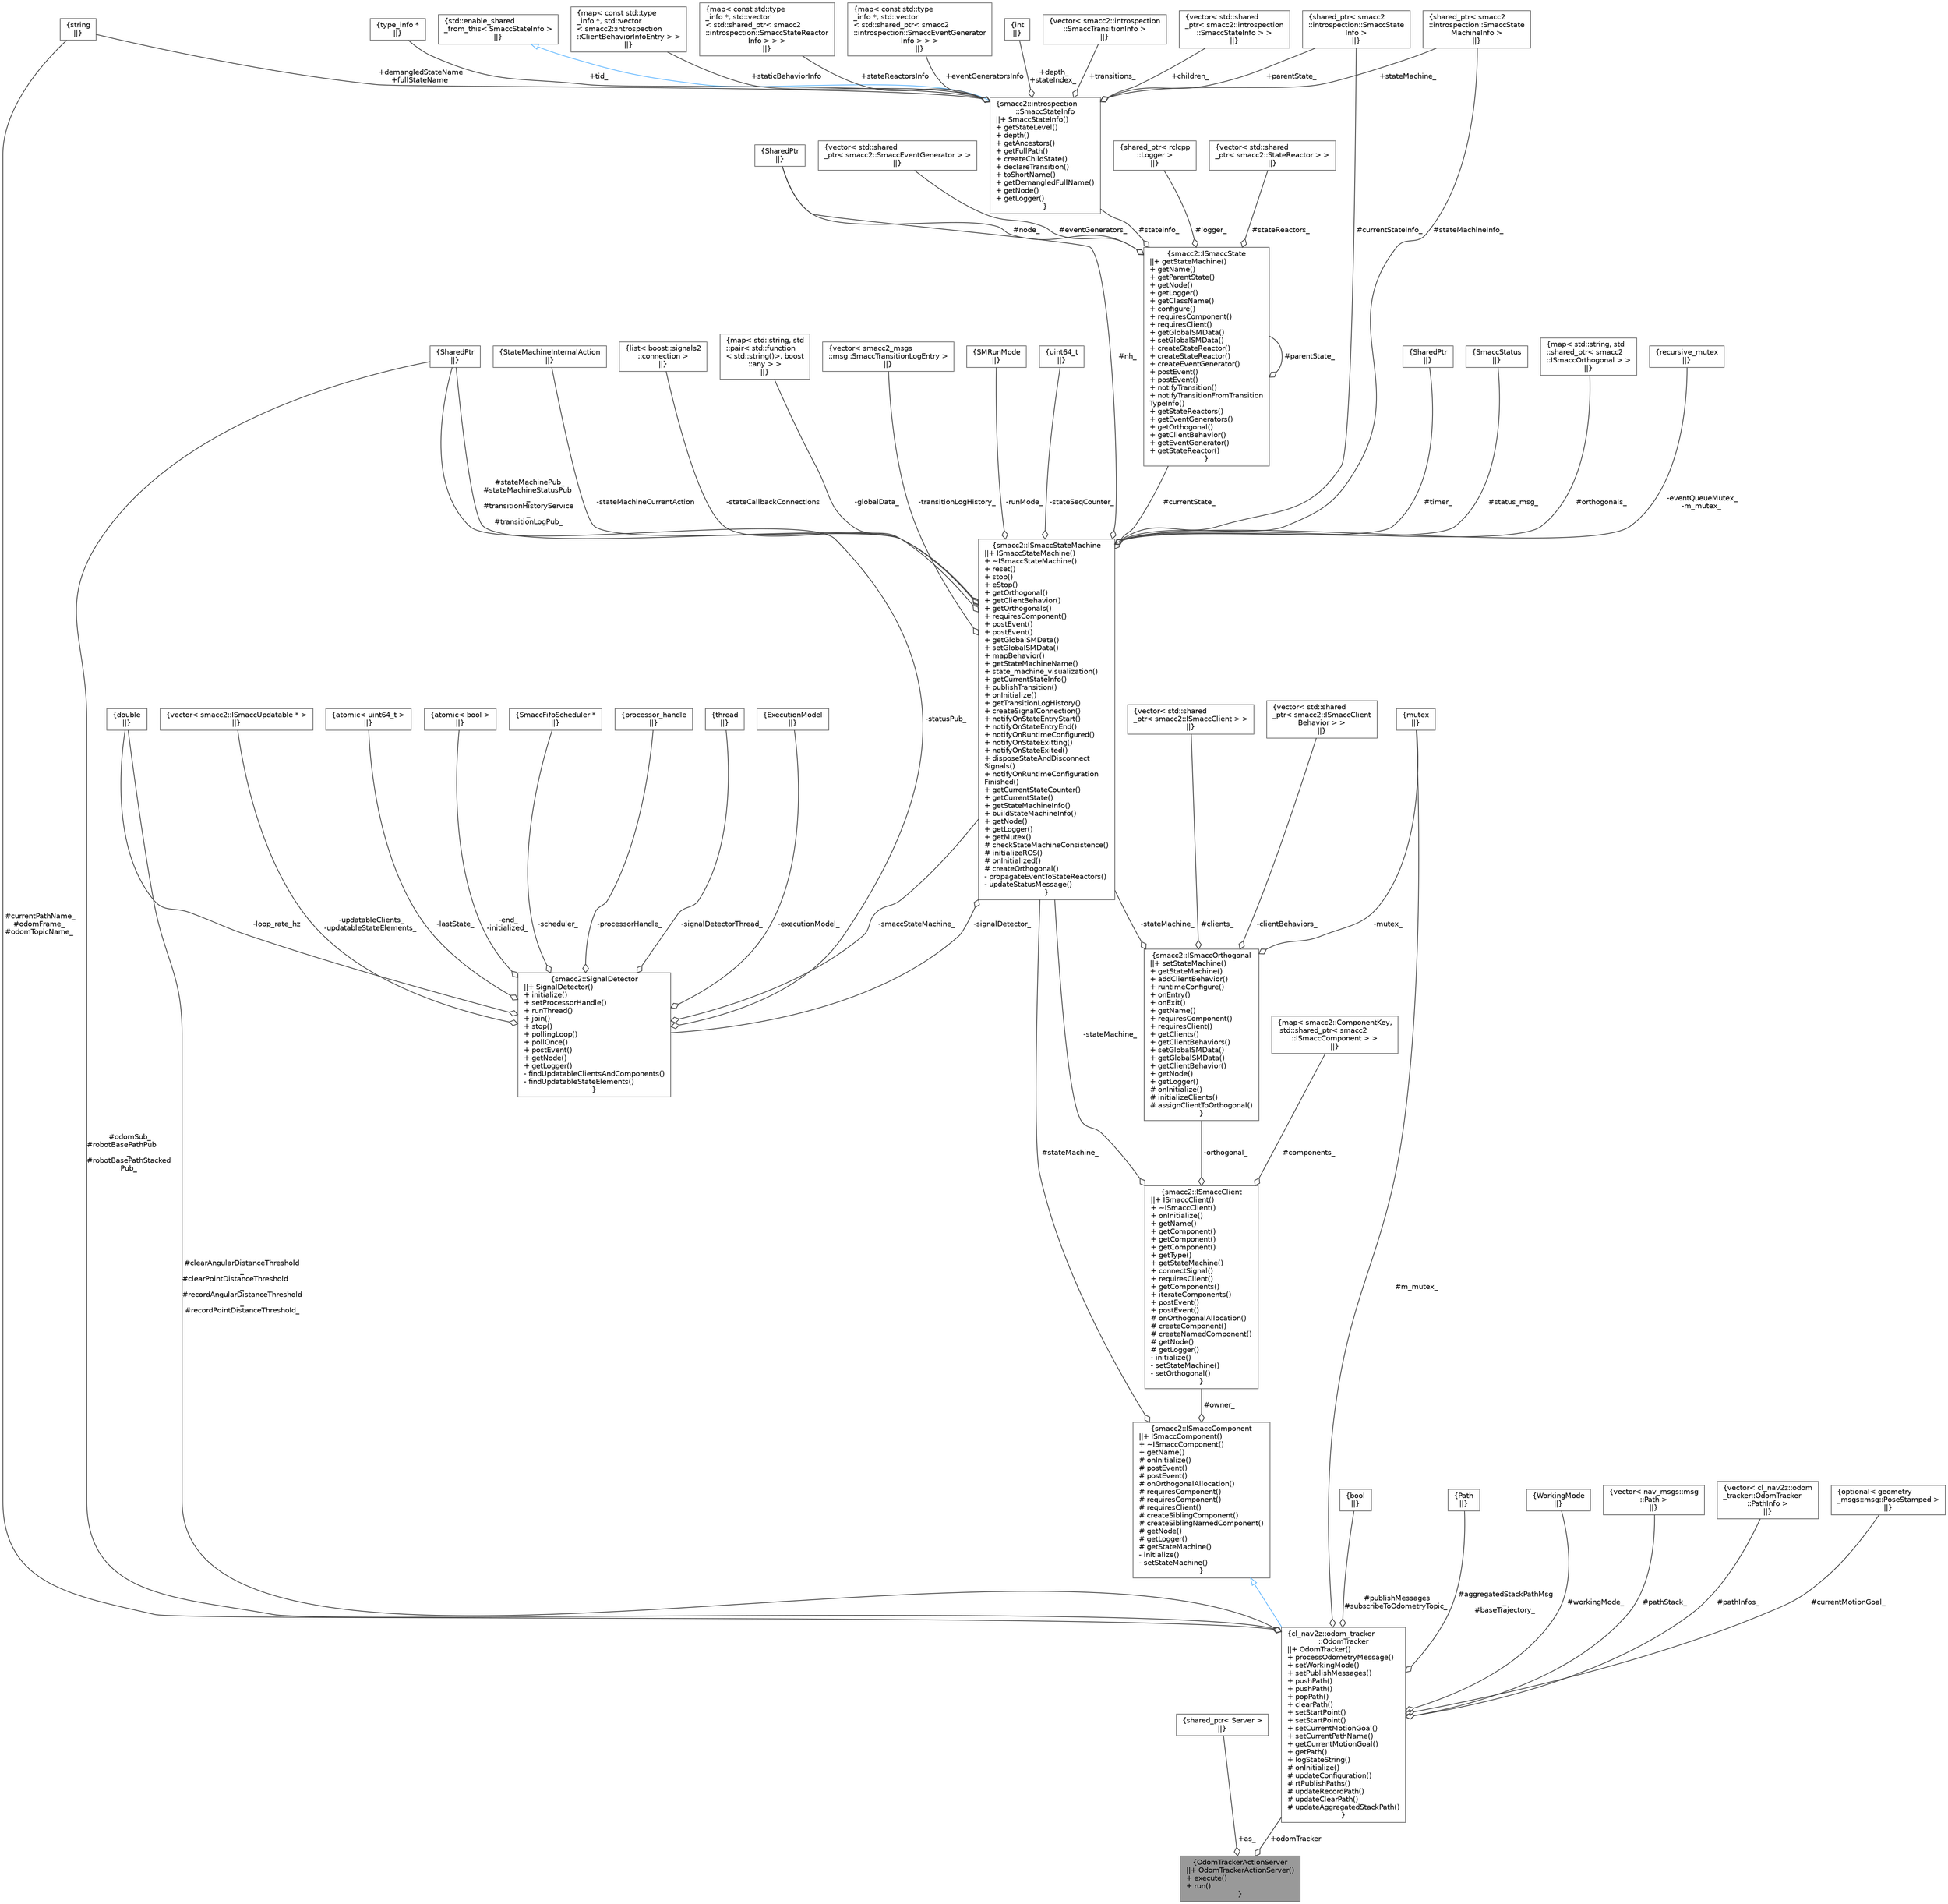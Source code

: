 digraph "OdomTrackerActionServer"
{
 // LATEX_PDF_SIZE
  bgcolor="transparent";
  edge [fontname=Helvetica,fontsize=10,labelfontname=Helvetica,labelfontsize=10];
  node [fontname=Helvetica,fontsize=10,shape=box,height=0.2,width=0.4];
  Node1 [label="{OdomTrackerActionServer\n||+ OdomTrackerActionServer()\l+ execute()\l+ run()\l}",height=0.2,width=0.4,color="gray40", fillcolor="grey60", style="filled", fontcolor="black",tooltip=" "];
  Node2 -> Node1 [color="grey25",style="solid",label=" +as_" ,arrowhead="odiamond"];
  Node2 [label="{shared_ptr\< Server \>\n||}",height=0.2,width=0.4,color="gray40", fillcolor="white", style="filled",tooltip=" "];
  Node3 -> Node1 [color="grey25",style="solid",label=" +odomTracker" ,arrowhead="odiamond"];
  Node3 [label="{cl_nav2z::odom_tracker\l::OdomTracker\n||+ OdomTracker()\l+ processOdometryMessage()\l+ setWorkingMode()\l+ setPublishMessages()\l+ pushPath()\l+ pushPath()\l+ popPath()\l+ clearPath()\l+ setStartPoint()\l+ setStartPoint()\l+ setCurrentMotionGoal()\l+ setCurrentPathName()\l+ getCurrentMotionGoal()\l+ getPath()\l+ logStateString()\l# onInitialize()\l# updateConfiguration()\l# rtPublishPaths()\l# updateRecordPath()\l# updateClearPath()\l# updateAggregatedStackPath()\l}",height=0.2,width=0.4,color="gray40", fillcolor="white", style="filled",URL="$classcl__nav2z_1_1odom__tracker_1_1OdomTracker.html",tooltip=" "];
  Node4 -> Node3 [dir="back",color="steelblue1",style="solid",arrowtail="onormal"];
  Node4 [label="{smacc2::ISmaccComponent\n||+ ISmaccComponent()\l+ ~ISmaccComponent()\l+ getName()\l# onInitialize()\l# postEvent()\l# postEvent()\l# onOrthogonalAllocation()\l# requiresComponent()\l# requiresComponent()\l# requiresClient()\l# createSiblingComponent()\l# createSiblingNamedComponent()\l# getNode()\l# getLogger()\l# getStateMachine()\l- initialize()\l- setStateMachine()\l}",height=0.2,width=0.4,color="gray40", fillcolor="white", style="filled",URL="$classsmacc2_1_1ISmaccComponent.html",tooltip=" "];
  Node5 -> Node4 [color="grey25",style="solid",label=" #stateMachine_" ,arrowhead="odiamond"];
  Node5 [label="{smacc2::ISmaccStateMachine\n||+ ISmaccStateMachine()\l+ ~ISmaccStateMachine()\l+ reset()\l+ stop()\l+ eStop()\l+ getOrthogonal()\l+ getClientBehavior()\l+ getOrthogonals()\l+ requiresComponent()\l+ postEvent()\l+ postEvent()\l+ getGlobalSMData()\l+ setGlobalSMData()\l+ mapBehavior()\l+ getStateMachineName()\l+ state_machine_visualization()\l+ getCurrentStateInfo()\l+ publishTransition()\l+ onInitialize()\l+ getTransitionLogHistory()\l+ createSignalConnection()\l+ notifyOnStateEntryStart()\l+ notifyOnStateEntryEnd()\l+ notifyOnRuntimeConfigured()\l+ notifyOnStateExitting()\l+ notifyOnStateExited()\l+ disposeStateAndDisconnect\lSignals()\l+ notifyOnRuntimeConfiguration\lFinished()\l+ getCurrentStateCounter()\l+ getCurrentState()\l+ getStateMachineInfo()\l+ buildStateMachineInfo()\l+ getNode()\l+ getLogger()\l+ getMutex()\l# checkStateMachineConsistence()\l# initializeROS()\l# onInitialized()\l# createOrthogonal()\l- propagateEventToStateReactors()\l- updateStatusMessage()\l}",height=0.2,width=0.4,color="gray40", fillcolor="white", style="filled",URL="$classsmacc2_1_1ISmaccStateMachine.html",tooltip=" "];
  Node6 -> Node5 [color="grey25",style="solid",label=" #nh_" ,arrowhead="odiamond"];
  Node6 [label="{SharedPtr\n||}",height=0.2,width=0.4,color="gray40", fillcolor="white", style="filled",tooltip=" "];
  Node7 -> Node5 [color="grey25",style="solid",label=" #timer_" ,arrowhead="odiamond"];
  Node7 [label="{SharedPtr\n||}",height=0.2,width=0.4,color="gray40", fillcolor="white", style="filled",tooltip=" "];
  Node8 -> Node5 [color="grey25",style="solid",label=" #stateMachinePub_\n#stateMachineStatusPub\l_\n#transitionHistoryService\l_\n#transitionLogPub_" ,arrowhead="odiamond"];
  Node8 [label="{SharedPtr\n||}",height=0.2,width=0.4,color="gray40", fillcolor="white", style="filled",tooltip=" "];
  Node9 -> Node5 [color="grey25",style="solid",label=" #currentState_" ,arrowhead="odiamond"];
  Node9 [label="{smacc2::ISmaccState\n||+ getStateMachine()\l+ getName()\l+ getParentState()\l+ getNode()\l+ getLogger()\l+ getClassName()\l+ configure()\l+ requiresComponent()\l+ requiresClient()\l+ getGlobalSMData()\l+ setGlobalSMData()\l+ createStateReactor()\l+ createStateReactor()\l+ createEventGenerator()\l+ postEvent()\l+ postEvent()\l+ notifyTransition()\l+ notifyTransitionFromTransition\lTypeInfo()\l+ getStateReactors()\l+ getEventGenerators()\l+ getOrthogonal()\l+ getClientBehavior()\l+ getEventGenerator()\l+ getStateReactor()\l}",height=0.2,width=0.4,color="gray40", fillcolor="white", style="filled",URL="$classsmacc2_1_1ISmaccState.html",tooltip=" "];
  Node6 -> Node9 [color="grey25",style="solid",label=" #node_" ,arrowhead="odiamond"];
  Node10 -> Node9 [color="grey25",style="solid",label=" #logger_" ,arrowhead="odiamond"];
  Node10 [label="{shared_ptr\< rclcpp\l::Logger \>\n||}",height=0.2,width=0.4,color="gray40", fillcolor="white", style="filled",tooltip=" "];
  Node11 -> Node9 [color="grey25",style="solid",label=" #stateReactors_" ,arrowhead="odiamond"];
  Node11 [label="{vector\< std::shared\l_ptr\< smacc2::StateReactor \> \>\n||}",height=0.2,width=0.4,color="gray40", fillcolor="white", style="filled",tooltip=" "];
  Node12 -> Node9 [color="grey25",style="solid",label=" #eventGenerators_" ,arrowhead="odiamond"];
  Node12 [label="{vector\< std::shared\l_ptr\< smacc2::SmaccEventGenerator \> \>\n||}",height=0.2,width=0.4,color="gray40", fillcolor="white", style="filled",tooltip=" "];
  Node9 -> Node9 [color="grey25",style="solid",label=" #parentState_" ,arrowhead="odiamond"];
  Node13 -> Node9 [color="grey25",style="solid",label=" #stateInfo_" ,arrowhead="odiamond"];
  Node13 [label="{smacc2::introspection\l::SmaccStateInfo\n||+ SmaccStateInfo()\l+ getStateLevel()\l+ depth()\l+ getAncestors()\l+ getFullPath()\l+ createChildState()\l+ declareTransition()\l+ toShortName()\l+ getDemangledFullName()\l+ getNode()\l+ getLogger()\l}",height=0.2,width=0.4,color="gray40", fillcolor="white", style="filled",URL="$classsmacc2_1_1introspection_1_1SmaccStateInfo.html",tooltip=" "];
  Node14 -> Node13 [dir="back",color="steelblue1",style="solid",arrowtail="onormal"];
  Node14 [label="{std::enable_shared\l_from_this\< SmaccStateInfo \>\n||}",height=0.2,width=0.4,color="gray40", fillcolor="white", style="filled",tooltip=" "];
  Node15 -> Node13 [color="grey25",style="solid",label=" +staticBehaviorInfo" ,arrowhead="odiamond"];
  Node15 [label="{map\< const std::type\l_info *, std::vector\l\< smacc2::introspection\l::ClientBehaviorInfoEntry \> \>\n||}",height=0.2,width=0.4,color="gray40", fillcolor="white", style="filled",tooltip=" "];
  Node16 -> Node13 [color="grey25",style="solid",label=" +stateReactorsInfo" ,arrowhead="odiamond"];
  Node16 [label="{map\< const std::type\l_info *, std::vector\l\< std::shared_ptr\< smacc2\l::introspection::SmaccStateReactor\lInfo \> \> \>\n||}",height=0.2,width=0.4,color="gray40", fillcolor="white", style="filled",tooltip=" "];
  Node17 -> Node13 [color="grey25",style="solid",label=" +eventGeneratorsInfo" ,arrowhead="odiamond"];
  Node17 [label="{map\< const std::type\l_info *, std::vector\l\< std::shared_ptr\< smacc2\l::introspection::SmaccEventGenerator\lInfo \> \> \>\n||}",height=0.2,width=0.4,color="gray40", fillcolor="white", style="filled",tooltip=" "];
  Node18 -> Node13 [color="grey25",style="solid",label=" +depth_\n+stateIndex_" ,arrowhead="odiamond"];
  Node18 [label="{int\n||}",height=0.2,width=0.4,color="gray40", fillcolor="white", style="filled",tooltip=" "];
  Node19 -> Node13 [color="grey25",style="solid",label=" +demangledStateName\n+fullStateName" ,arrowhead="odiamond"];
  Node19 [label="{string\n||}",height=0.2,width=0.4,color="gray40", fillcolor="white", style="filled",tooltip=" "];
  Node20 -> Node13 [color="grey25",style="solid",label=" +stateMachine_" ,arrowhead="odiamond"];
  Node20 [label="{shared_ptr\< smacc2\l::introspection::SmaccState\lMachineInfo \>\n||}",height=0.2,width=0.4,color="gray40", fillcolor="white", style="filled",tooltip=" "];
  Node21 -> Node13 [color="grey25",style="solid",label=" +parentState_" ,arrowhead="odiamond"];
  Node21 [label="{shared_ptr\< smacc2\l::introspection::SmaccState\lInfo \>\n||}",height=0.2,width=0.4,color="gray40", fillcolor="white", style="filled",tooltip=" "];
  Node22 -> Node13 [color="grey25",style="solid",label=" +transitions_" ,arrowhead="odiamond"];
  Node22 [label="{vector\< smacc2::introspection\l::SmaccTransitionInfo \>\n||}",height=0.2,width=0.4,color="gray40", fillcolor="white", style="filled",tooltip=" "];
  Node23 -> Node13 [color="grey25",style="solid",label=" +children_" ,arrowhead="odiamond"];
  Node23 [label="{vector\< std::shared\l_ptr\< smacc2::introspection\l::SmaccStateInfo \> \>\n||}",height=0.2,width=0.4,color="gray40", fillcolor="white", style="filled",tooltip=" "];
  Node24 -> Node13 [color="grey25",style="solid",label=" +tid_" ,arrowhead="odiamond"];
  Node24 [label="{type_info *\n||}",height=0.2,width=0.4,color="gray40", fillcolor="white", style="filled",tooltip=" "];
  Node21 -> Node5 [color="grey25",style="solid",label=" #currentStateInfo_" ,arrowhead="odiamond"];
  Node25 -> Node5 [color="grey25",style="solid",label=" #status_msg_" ,arrowhead="odiamond"];
  Node25 [label="{SmaccStatus\n||}",height=0.2,width=0.4,color="gray40", fillcolor="white", style="filled",tooltip=" "];
  Node26 -> Node5 [color="grey25",style="solid",label=" #orthogonals_" ,arrowhead="odiamond"];
  Node26 [label="{map\< std::string, std\l::shared_ptr\< smacc2\l::ISmaccOrthogonal \> \>\n||}",height=0.2,width=0.4,color="gray40", fillcolor="white", style="filled",tooltip=" "];
  Node20 -> Node5 [color="grey25",style="solid",label=" #stateMachineInfo_" ,arrowhead="odiamond"];
  Node27 -> Node5 [color="grey25",style="solid",label=" -eventQueueMutex_\n-m_mutex_" ,arrowhead="odiamond"];
  Node27 [label="{recursive_mutex\n||}",height=0.2,width=0.4,color="gray40", fillcolor="white", style="filled",tooltip=" "];
  Node28 -> Node5 [color="grey25",style="solid",label=" -stateMachineCurrentAction" ,arrowhead="odiamond"];
  Node28 [label="{StateMachineInternalAction\n||}",height=0.2,width=0.4,color="gray40", fillcolor="white", style="filled",tooltip=" "];
  Node29 -> Node5 [color="grey25",style="solid",label=" -stateCallbackConnections" ,arrowhead="odiamond"];
  Node29 [label="{list\< boost::signals2\l::connection \>\n||}",height=0.2,width=0.4,color="gray40", fillcolor="white", style="filled",tooltip=" "];
  Node30 -> Node5 [color="grey25",style="solid",label=" -globalData_" ,arrowhead="odiamond"];
  Node30 [label="{map\< std::string, std\l::pair\< std::function\l\< std::string()\>, boost\l::any \> \>\n||}",height=0.2,width=0.4,color="gray40", fillcolor="white", style="filled",tooltip=" "];
  Node31 -> Node5 [color="grey25",style="solid",label=" -transitionLogHistory_" ,arrowhead="odiamond"];
  Node31 [label="{vector\< smacc2_msgs\l::msg::SmaccTransitionLogEntry \>\n||}",height=0.2,width=0.4,color="gray40", fillcolor="white", style="filled",tooltip=" "];
  Node32 -> Node5 [color="grey25",style="solid",label=" -runMode_" ,arrowhead="odiamond"];
  Node32 [label="{SMRunMode\n||}",height=0.2,width=0.4,color="gray40", fillcolor="white", style="filled",tooltip=" "];
  Node33 -> Node5 [color="grey25",style="solid",label=" -signalDetector_" ,arrowhead="odiamond"];
  Node33 [label="{smacc2::SignalDetector\n||+ SignalDetector()\l+ initialize()\l+ setProcessorHandle()\l+ runThread()\l+ join()\l+ stop()\l+ pollingLoop()\l+ pollOnce()\l+ postEvent()\l+ getNode()\l+ getLogger()\l- findUpdatableClientsAndComponents()\l- findUpdatableStateElements()\l}",height=0.2,width=0.4,color="gray40", fillcolor="white", style="filled",URL="$classsmacc2_1_1SignalDetector.html",tooltip=" "];
  Node5 -> Node33 [color="grey25",style="solid",label=" -smaccStateMachine_" ,arrowhead="odiamond"];
  Node34 -> Node33 [color="grey25",style="solid",label=" -updatableClients_\n-updatableStateElements_" ,arrowhead="odiamond"];
  Node34 [label="{vector\< smacc2::ISmaccUpdatable * \>\n||}",height=0.2,width=0.4,color="gray40", fillcolor="white", style="filled",tooltip=" "];
  Node35 -> Node33 [color="grey25",style="solid",label=" -lastState_" ,arrowhead="odiamond"];
  Node35 [label="{atomic\< uint64_t \>\n||}",height=0.2,width=0.4,color="gray40", fillcolor="white", style="filled",tooltip=" "];
  Node36 -> Node33 [color="grey25",style="solid",label=" -loop_rate_hz" ,arrowhead="odiamond"];
  Node36 [label="{double\n||}",height=0.2,width=0.4,color="gray40", fillcolor="white", style="filled",tooltip=" "];
  Node37 -> Node33 [color="grey25",style="solid",label=" -end_\n-initialized_" ,arrowhead="odiamond"];
  Node37 [label="{atomic\< bool \>\n||}",height=0.2,width=0.4,color="gray40", fillcolor="white", style="filled",tooltip=" "];
  Node8 -> Node33 [color="grey25",style="solid",label=" -statusPub_" ,arrowhead="odiamond"];
  Node38 -> Node33 [color="grey25",style="solid",label=" -scheduler_" ,arrowhead="odiamond"];
  Node38 [label="{SmaccFifoScheduler *\n||}",height=0.2,width=0.4,color="gray40", fillcolor="white", style="filled",tooltip=" "];
  Node39 -> Node33 [color="grey25",style="solid",label=" -processorHandle_" ,arrowhead="odiamond"];
  Node39 [label="{processor_handle\n||}",height=0.2,width=0.4,color="gray40", fillcolor="white", style="filled",tooltip=" "];
  Node40 -> Node33 [color="grey25",style="solid",label=" -signalDetectorThread_" ,arrowhead="odiamond"];
  Node40 [label="{thread\n||}",height=0.2,width=0.4,color="gray40", fillcolor="white", style="filled",tooltip=" "];
  Node41 -> Node33 [color="grey25",style="solid",label=" -executionModel_" ,arrowhead="odiamond"];
  Node41 [label="{ExecutionModel\n||}",height=0.2,width=0.4,color="gray40", fillcolor="white", style="filled",tooltip=" "];
  Node42 -> Node5 [color="grey25",style="solid",label=" -stateSeqCounter_" ,arrowhead="odiamond"];
  Node42 [label="{uint64_t\n||}",height=0.2,width=0.4,color="gray40", fillcolor="white", style="filled",tooltip=" "];
  Node43 -> Node4 [color="grey25",style="solid",label=" #owner_" ,arrowhead="odiamond"];
  Node43 [label="{smacc2::ISmaccClient\n||+ ISmaccClient()\l+ ~ISmaccClient()\l+ onInitialize()\l+ getName()\l+ getComponent()\l+ getComponent()\l+ getComponent()\l+ getType()\l+ getStateMachine()\l+ connectSignal()\l+ requiresClient()\l+ getComponents()\l+ iterateComponents()\l+ postEvent()\l+ postEvent()\l# onOrthogonalAllocation()\l# createComponent()\l# createNamedComponent()\l# getNode()\l# getLogger()\l- initialize()\l- setStateMachine()\l- setOrthogonal()\l}",height=0.2,width=0.4,color="gray40", fillcolor="white", style="filled",URL="$classsmacc2_1_1ISmaccClient.html",tooltip=" "];
  Node44 -> Node43 [color="grey25",style="solid",label=" #components_" ,arrowhead="odiamond"];
  Node44 [label="{map\< smacc2::ComponentKey,\l std::shared_ptr\< smacc2\l::ISmaccComponent \> \>\n||}",height=0.2,width=0.4,color="gray40", fillcolor="white", style="filled",tooltip=" "];
  Node5 -> Node43 [color="grey25",style="solid",label=" -stateMachine_" ,arrowhead="odiamond"];
  Node45 -> Node43 [color="grey25",style="solid",label=" -orthogonal_" ,arrowhead="odiamond"];
  Node45 [label="{smacc2::ISmaccOrthogonal\n||+ setStateMachine()\l+ getStateMachine()\l+ addClientBehavior()\l+ runtimeConfigure()\l+ onEntry()\l+ onExit()\l+ getName()\l+ requiresComponent()\l+ requiresClient()\l+ getClients()\l+ getClientBehaviors()\l+ setGlobalSMData()\l+ getGlobalSMData()\l+ getClientBehavior()\l+ getNode()\l+ getLogger()\l# onInitialize()\l# initializeClients()\l# assignClientToOrthogonal()\l}",height=0.2,width=0.4,color="gray40", fillcolor="white", style="filled",URL="$classsmacc2_1_1ISmaccOrthogonal.html",tooltip=" "];
  Node46 -> Node45 [color="grey25",style="solid",label=" #clients_" ,arrowhead="odiamond"];
  Node46 [label="{vector\< std::shared\l_ptr\< smacc2::ISmaccClient \> \>\n||}",height=0.2,width=0.4,color="gray40", fillcolor="white", style="filled",tooltip=" "];
  Node5 -> Node45 [color="grey25",style="solid",label=" -stateMachine_" ,arrowhead="odiamond"];
  Node47 -> Node45 [color="grey25",style="solid",label=" -clientBehaviors_" ,arrowhead="odiamond"];
  Node47 [label="{vector\< std::shared\l_ptr\< smacc2::ISmaccClient\lBehavior \> \>\n||}",height=0.2,width=0.4,color="gray40", fillcolor="white", style="filled",tooltip=" "];
  Node48 -> Node45 [color="grey25",style="solid",label=" -mutex_" ,arrowhead="odiamond"];
  Node48 [label="{mutex\n||}",height=0.2,width=0.4,color="gray40", fillcolor="white", style="filled",tooltip=" "];
  Node8 -> Node3 [color="grey25",style="solid",label=" #odomSub_\n#robotBasePathPub\l_\n#robotBasePathStacked\lPub_" ,arrowhead="odiamond"];
  Node36 -> Node3 [color="grey25",style="solid",label=" #clearAngularDistanceThreshold\l_\n#clearPointDistanceThreshold\l_\n#recordAngularDistanceThreshold\l_\n#recordPointDistanceThreshold_" ,arrowhead="odiamond"];
  Node19 -> Node3 [color="grey25",style="solid",label=" #currentPathName_\n#odomFrame_\n#odomTopicName_" ,arrowhead="odiamond"];
  Node49 -> Node3 [color="grey25",style="solid",label=" #publishMessages\n#subscribeToOdometryTopic_" ,arrowhead="odiamond"];
  Node49 [label="{bool\n||}",height=0.2,width=0.4,color="gray40", fillcolor="white", style="filled",URL="$classbool.html",tooltip=" "];
  Node50 -> Node3 [color="grey25",style="solid",label=" #aggregatedStackPathMsg\l_\n#baseTrajectory_" ,arrowhead="odiamond"];
  Node50 [label="{Path\n||}",height=0.2,width=0.4,color="gray40", fillcolor="white", style="filled",tooltip=" "];
  Node51 -> Node3 [color="grey25",style="solid",label=" #workingMode_" ,arrowhead="odiamond"];
  Node51 [label="{WorkingMode\n||}",height=0.2,width=0.4,color="gray40", fillcolor="white", style="filled",tooltip=" "];
  Node52 -> Node3 [color="grey25",style="solid",label=" #pathStack_" ,arrowhead="odiamond"];
  Node52 [label="{vector\< nav_msgs::msg\l::Path \>\n||}",height=0.2,width=0.4,color="gray40", fillcolor="white", style="filled",tooltip=" "];
  Node53 -> Node3 [color="grey25",style="solid",label=" #pathInfos_" ,arrowhead="odiamond"];
  Node53 [label="{vector\< cl_nav2z::odom\l_tracker::OdomTracker\l::PathInfo \>\n||}",height=0.2,width=0.4,color="gray40", fillcolor="white", style="filled",tooltip=" "];
  Node54 -> Node3 [color="grey25",style="solid",label=" #currentMotionGoal_" ,arrowhead="odiamond"];
  Node54 [label="{optional\< geometry\l_msgs::msg::PoseStamped \>\n||}",height=0.2,width=0.4,color="gray40", fillcolor="white", style="filled",tooltip=" "];
  Node48 -> Node3 [color="grey25",style="solid",label=" #m_mutex_" ,arrowhead="odiamond"];
}
